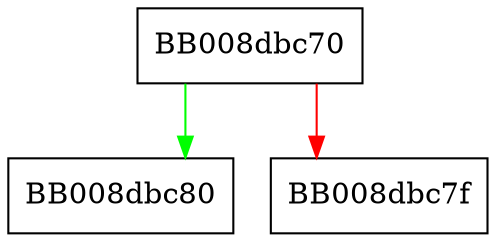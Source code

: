 digraph getsockname {
  node [shape="box"];
  graph [splines=ortho];
  BB008dbc70 -> BB008dbc80 [color="green"];
  BB008dbc70 -> BB008dbc7f [color="red"];
}